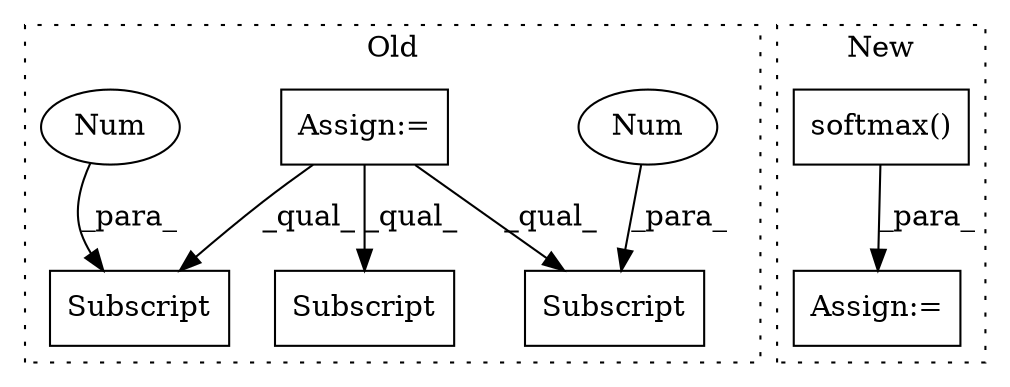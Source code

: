 digraph G {
subgraph cluster0 {
1 [label="Subscript" a="63" s="12517,0" l="17,0" shape="box"];
3 [label="Num" a="76" s="12532" l="1" shape="ellipse"];
5 [label="Assign:=" a="68" s="11967" l="3" shape="box"];
6 [label="Subscript" a="63" s="12680,0" l="17,0" shape="box"];
7 [label="Num" a="76" s="12695" l="1" shape="ellipse"];
8 [label="Subscript" a="63" s="12659,0" l="17,0" shape="box"];
label = "Old";
style="dotted";
}
subgraph cluster1 {
2 [label="softmax()" a="75" s="13028,13052" l="10,7" shape="box"];
4 [label="Assign:=" a="68" s="13025" l="3" shape="box"];
label = "New";
style="dotted";
}
2 -> 4 [label="_para_"];
3 -> 1 [label="_para_"];
5 -> 8 [label="_qual_"];
5 -> 6 [label="_qual_"];
5 -> 1 [label="_qual_"];
7 -> 6 [label="_para_"];
}